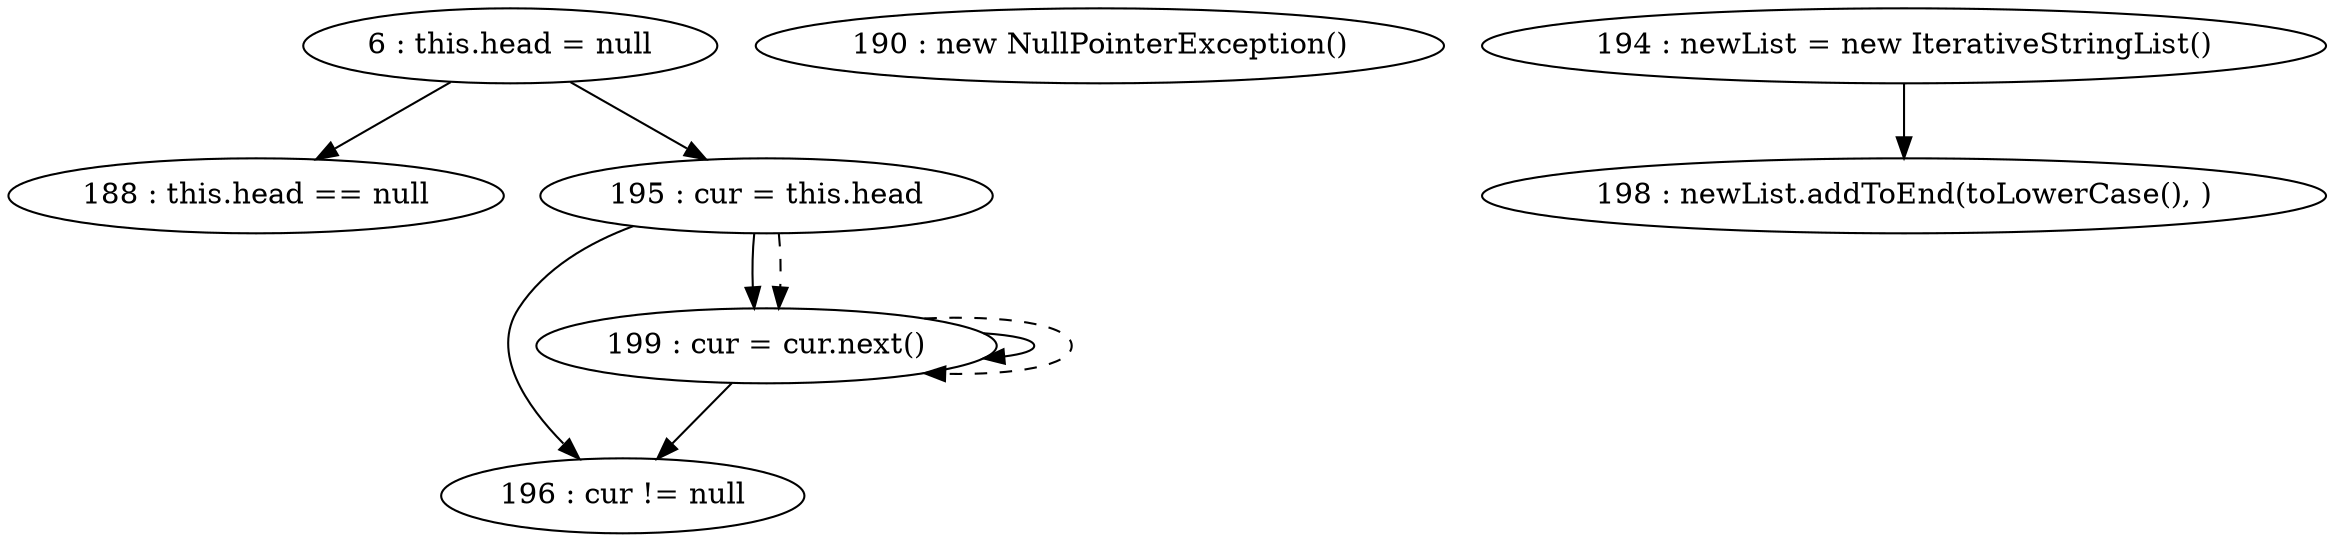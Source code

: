digraph G {
"6 : this.head = null"
"6 : this.head = null" -> "188 : this.head == null"
"6 : this.head = null" -> "195 : cur = this.head"
"188 : this.head == null"
"190 : new NullPointerException()"
"194 : newList = new IterativeStringList()"
"194 : newList = new IterativeStringList()" -> "198 : newList.addToEnd(toLowerCase(), )"
"195 : cur = this.head"
"195 : cur = this.head" -> "196 : cur != null"
"195 : cur = this.head" -> "199 : cur = cur.next()"
"195 : cur = this.head" -> "199 : cur = cur.next()" [style=dashed]
"196 : cur != null"
"198 : newList.addToEnd(toLowerCase(), )"
"199 : cur = cur.next()"
"199 : cur = cur.next()" -> "196 : cur != null"
"199 : cur = cur.next()" -> "199 : cur = cur.next()"
"199 : cur = cur.next()" -> "199 : cur = cur.next()" [style=dashed]
"196 : cur != null"
}